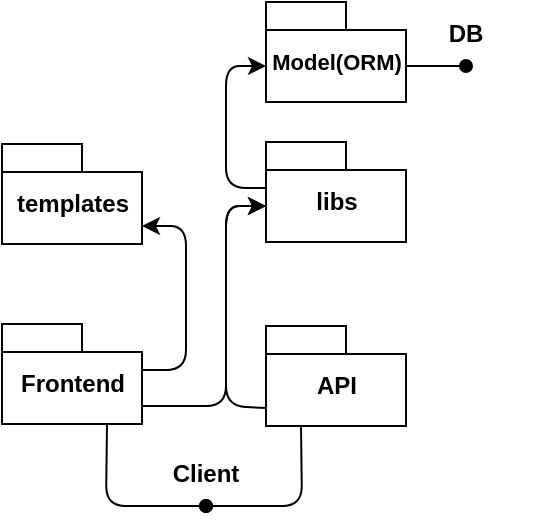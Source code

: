 <mxfile>
    <diagram id="j05pT7VrZvMyVxWHpHeo" name="Page-1">
        <mxGraphModel dx="515" dy="420" grid="1" gridSize="10" guides="1" tooltips="1" connect="1" arrows="1" fold="1" page="1" pageScale="1" pageWidth="827" pageHeight="1169" math="0" shadow="0">
            <root>
                <mxCell id="0"/>
                <mxCell id="1" parent="0"/>
                <mxCell id="18" style="edgeStyle=none;html=1;exitX=0.25;exitY=1;exitDx=0;exitDy=0;exitPerimeter=0;fontSize=12;endArrow=oval;endFill=1;" edge="1" parent="1" source="2">
                    <mxGeometry relative="1" as="geometry">
                        <mxPoint x="280" y="290" as="targetPoint"/>
                        <Array as="points">
                            <mxPoint x="328" y="290"/>
                        </Array>
                    </mxGeometry>
                </mxCell>
                <mxCell id="2" value="API" style="shape=folder;fontStyle=1;spacingTop=10;tabWidth=40;tabHeight=14;tabPosition=left;html=1;" vertex="1" parent="1">
                    <mxGeometry x="310" y="200" width="70" height="50" as="geometry"/>
                </mxCell>
                <mxCell id="19" style="edgeStyle=none;html=1;exitX=0.75;exitY=1;exitDx=0;exitDy=0;exitPerimeter=0;fontSize=12;endArrow=oval;endFill=1;" edge="1" parent="1" source="3">
                    <mxGeometry relative="1" as="geometry">
                        <mxPoint x="280" y="290" as="targetPoint"/>
                        <Array as="points">
                            <mxPoint x="230" y="290"/>
                        </Array>
                    </mxGeometry>
                </mxCell>
                <mxCell id="3" value="Frontend" style="shape=folder;fontStyle=1;spacingTop=10;tabWidth=40;tabHeight=14;tabPosition=left;html=1;" vertex="1" parent="1">
                    <mxGeometry x="178" y="199" width="70" height="50" as="geometry"/>
                </mxCell>
                <mxCell id="14" style="edgeStyle=none;html=1;exitX=0;exitY=0;exitDx=0;exitDy=32;exitPerimeter=0;entryX=0;entryY=0;entryDx=0;entryDy=23;entryPerimeter=0;fontSize=12;startArrow=classic;startFill=1;endArrow=none;endFill=0;" edge="1" parent="1" source="4" target="6">
                    <mxGeometry relative="1" as="geometry">
                        <Array as="points">
                            <mxPoint x="290" y="70"/>
                            <mxPoint x="290" y="131"/>
                        </Array>
                    </mxGeometry>
                </mxCell>
                <mxCell id="15" style="edgeStyle=none;html=1;exitX=0;exitY=0;exitDx=70;exitDy=32;exitPerimeter=0;fontSize=12;endArrow=oval;endFill=1;" edge="1" parent="1" source="4">
                    <mxGeometry relative="1" as="geometry">
                        <mxPoint x="410" y="70" as="targetPoint"/>
                    </mxGeometry>
                </mxCell>
                <mxCell id="4" value="&lt;font style=&quot;font-size: 11px;&quot;&gt;Model(ORM)&lt;/font&gt;" style="shape=folder;fontStyle=1;spacingTop=10;tabWidth=40;tabHeight=14;tabPosition=left;html=1;" vertex="1" parent="1">
                    <mxGeometry x="310" y="38" width="70" height="50" as="geometry"/>
                </mxCell>
                <mxCell id="13" style="edgeStyle=none;html=1;exitX=0;exitY=0;exitDx=70;exitDy=41;exitPerimeter=0;entryX=0;entryY=0;entryDx=70;entryDy=23;entryPerimeter=0;fontSize=12;startArrow=classic;startFill=1;endArrow=none;endFill=0;" edge="1" parent="1" source="5" target="3">
                    <mxGeometry relative="1" as="geometry">
                        <Array as="points">
                            <mxPoint x="270" y="150"/>
                            <mxPoint x="270" y="222"/>
                        </Array>
                    </mxGeometry>
                </mxCell>
                <mxCell id="5" value="&lt;font style=&quot;font-size: 12px;&quot;&gt;templates&lt;/font&gt;" style="shape=folder;fontStyle=1;spacingTop=10;tabWidth=40;tabHeight=14;tabPosition=left;html=1;fontSize=11;" vertex="1" parent="1">
                    <mxGeometry x="178" y="109" width="70" height="50" as="geometry"/>
                </mxCell>
                <mxCell id="12" style="edgeStyle=none;html=1;exitX=0;exitY=0;exitDx=0;exitDy=32;exitPerimeter=0;entryX=0;entryY=0;entryDx=0;entryDy=41;entryPerimeter=0;fontSize=12;endArrow=none;endFill=0;startArrow=classic;startFill=1;" edge="1" parent="1" source="6" target="2">
                    <mxGeometry relative="1" as="geometry">
                        <Array as="points">
                            <mxPoint x="290" y="140"/>
                            <mxPoint x="290" y="240"/>
                        </Array>
                    </mxGeometry>
                </mxCell>
                <mxCell id="22" style="edgeStyle=none;html=1;exitX=0;exitY=0;exitDx=0;exitDy=32;exitPerimeter=0;entryX=0;entryY=0;entryDx=70;entryDy=41;entryPerimeter=0;fontSize=12;startArrow=classic;startFill=1;endArrow=none;endFill=0;" edge="1" parent="1" source="6" target="3">
                    <mxGeometry relative="1" as="geometry">
                        <Array as="points">
                            <mxPoint x="290" y="140"/>
                            <mxPoint x="290" y="240"/>
                        </Array>
                    </mxGeometry>
                </mxCell>
                <mxCell id="6" value="libs" style="shape=folder;fontStyle=1;spacingTop=10;tabWidth=40;tabHeight=14;tabPosition=left;html=1;fontSize=12;" vertex="1" parent="1">
                    <mxGeometry x="310" y="108" width="70" height="50" as="geometry"/>
                </mxCell>
                <mxCell id="16" value="DB" style="text;align=center;fontStyle=1;verticalAlign=middle;spacingLeft=3;spacingRight=3;strokeColor=none;rotatable=0;points=[[0,0.5],[1,0.5]];portConstraint=eastwest;fontSize=12;" vertex="1" parent="1">
                    <mxGeometry x="370" y="40" width="80" height="26" as="geometry"/>
                </mxCell>
                <mxCell id="20" value="Client" style="text;align=center;fontStyle=1;verticalAlign=middle;spacingLeft=3;spacingRight=3;strokeColor=none;rotatable=0;points=[[0,0.5],[1,0.5]];portConstraint=eastwest;fontSize=12;" vertex="1" parent="1">
                    <mxGeometry x="240" y="260" width="80" height="26" as="geometry"/>
                </mxCell>
            </root>
        </mxGraphModel>
    </diagram>
</mxfile>